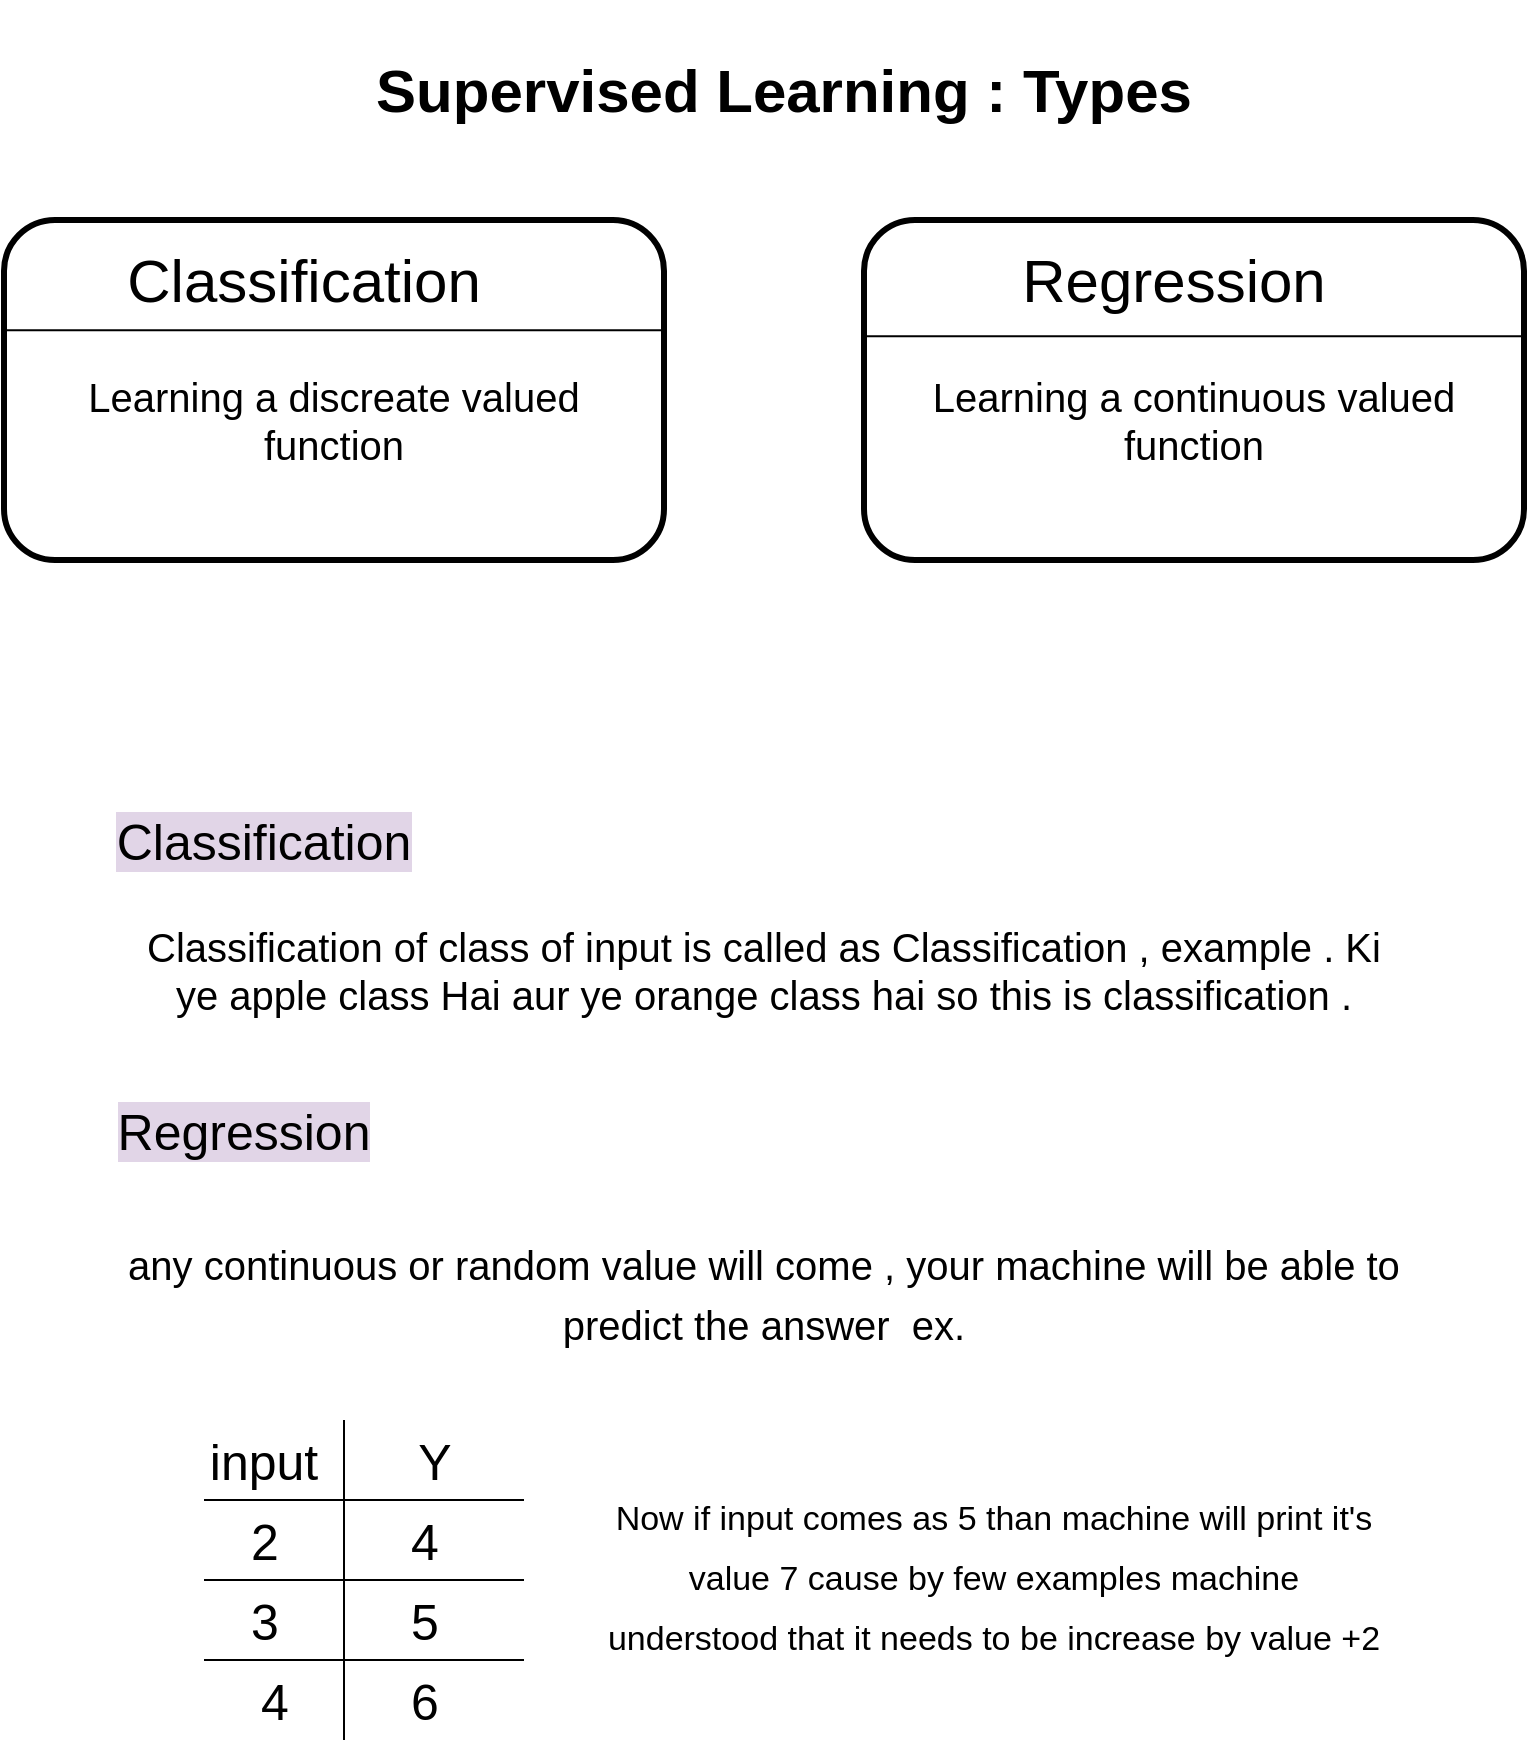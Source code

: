 <mxfile version="14.7.7" type="github">
  <diagram id="Q9a4F_FlgEPpW-a-7laR" name="Page-1">
    <mxGraphModel dx="1865" dy="548" grid="1" gridSize="10" guides="1" tooltips="1" connect="1" arrows="1" fold="1" page="1" pageScale="1" pageWidth="827" pageHeight="1169" math="0" shadow="0">
      <root>
        <mxCell id="0" />
        <mxCell id="1" parent="0" />
        <mxCell id="J4N8zeV7B4DwcmObq3Ti-6" value="Supervised Learning : Types" style="text;html=1;strokeColor=none;fillColor=none;align=center;verticalAlign=middle;whiteSpace=wrap;rounded=0;fontStyle=1;fontSize=30;" vertex="1" parent="1">
          <mxGeometry x="110" y="10" width="460" height="90" as="geometry" />
        </mxCell>
        <mxCell id="J4N8zeV7B4DwcmObq3Ti-7" value="" style="rounded=1;whiteSpace=wrap;html=1;fontSize=30;strokeWidth=3;labelBackgroundColor=#E1D5E7;" vertex="1" parent="1">
          <mxGeometry x="-50" y="120" width="330" height="170" as="geometry" />
        </mxCell>
        <mxCell id="J4N8zeV7B4DwcmObq3Ti-8" value="" style="rounded=1;whiteSpace=wrap;html=1;fontSize=30;strokeWidth=3;" vertex="1" parent="1">
          <mxGeometry x="380" y="120" width="330" height="170" as="geometry" />
        </mxCell>
        <mxCell id="J4N8zeV7B4DwcmObq3Ti-9" value="Regression" style="text;html=1;strokeColor=none;fillColor=none;align=center;verticalAlign=middle;whiteSpace=wrap;rounded=0;fontSize=30;" vertex="1" parent="1">
          <mxGeometry x="515" y="140" width="40" height="20" as="geometry" />
        </mxCell>
        <mxCell id="J4N8zeV7B4DwcmObq3Ti-10" value="Classification" style="text;html=1;strokeColor=none;fillColor=none;align=center;verticalAlign=middle;whiteSpace=wrap;rounded=0;fontSize=30;" vertex="1" parent="1">
          <mxGeometry x="80" y="140" width="40" height="20" as="geometry" />
        </mxCell>
        <mxCell id="J4N8zeV7B4DwcmObq3Ti-12" value="" style="endArrow=none;html=1;fontSize=30;exitX=-0.002;exitY=0.342;exitDx=0;exitDy=0;exitPerimeter=0;entryX=1.003;entryY=0.342;entryDx=0;entryDy=0;entryPerimeter=0;" edge="1" parent="1" source="J4N8zeV7B4DwcmObq3Ti-8" target="J4N8zeV7B4DwcmObq3Ti-8">
          <mxGeometry width="50" height="50" relative="1" as="geometry">
            <mxPoint x="390" y="260" as="sourcePoint" />
            <mxPoint x="700" y="178" as="targetPoint" />
          </mxGeometry>
        </mxCell>
        <mxCell id="J4N8zeV7B4DwcmObq3Ti-16" value="" style="endArrow=none;html=1;fontSize=30;entryX=-0.004;entryY=0.324;entryDx=0;entryDy=0;entryPerimeter=0;exitX=0.999;exitY=0.324;exitDx=0;exitDy=0;exitPerimeter=0;" edge="1" parent="1" source="J4N8zeV7B4DwcmObq3Ti-7" target="J4N8zeV7B4DwcmObq3Ti-7">
          <mxGeometry width="50" height="50" relative="1" as="geometry">
            <mxPoint x="390" y="260" as="sourcePoint" />
            <mxPoint x="440" y="210" as="targetPoint" />
            <Array as="points" />
          </mxGeometry>
        </mxCell>
        <mxCell id="J4N8zeV7B4DwcmObq3Ti-17" value="Learning a discreate valued function" style="text;html=1;strokeColor=none;fillColor=none;align=center;verticalAlign=middle;whiteSpace=wrap;rounded=0;fontSize=20;" vertex="1" parent="1">
          <mxGeometry x="-35" y="210" width="300" height="20" as="geometry" />
        </mxCell>
        <mxCell id="J4N8zeV7B4DwcmObq3Ti-19" value="Learning a continuous valued function" style="text;html=1;strokeColor=none;fillColor=none;align=center;verticalAlign=middle;whiteSpace=wrap;rounded=0;fontSize=20;" vertex="1" parent="1">
          <mxGeometry x="395" y="210" width="300" height="20" as="geometry" />
        </mxCell>
        <mxCell id="J4N8zeV7B4DwcmObq3Ti-23" value="Classification of class of input is called as Classification , example . Ki ye apple class Hai aur ye orange class hai so this is classification ." style="text;html=1;strokeColor=none;fillColor=none;align=center;verticalAlign=middle;whiteSpace=wrap;rounded=0;labelBackgroundColor=#FFFFFF;fontSize=20;" vertex="1" parent="1">
          <mxGeometry x="10" y="430" width="640" height="130" as="geometry" />
        </mxCell>
        <mxCell id="J4N8zeV7B4DwcmObq3Ti-24" value="Classification" style="text;html=1;strokeColor=none;fillColor=none;align=center;verticalAlign=middle;whiteSpace=wrap;rounded=0;labelBackgroundColor=#E1D5E7;fontSize=25;" vertex="1" parent="1">
          <mxGeometry x="60" y="420" width="40" height="20" as="geometry" />
        </mxCell>
        <mxCell id="J4N8zeV7B4DwcmObq3Ti-25" value="Regression" style="text;html=1;strokeColor=none;fillColor=none;align=center;verticalAlign=middle;whiteSpace=wrap;rounded=0;labelBackgroundColor=#E1D5E7;fontSize=25;" vertex="1" parent="1">
          <mxGeometry x="50" y="565" width="40" height="20" as="geometry" />
        </mxCell>
        <mxCell id="J4N8zeV7B4DwcmObq3Ti-26" value="&lt;font style=&quot;font-size: 20px&quot;&gt;any continuous or random value will come , your machine will be able to predict the answer&amp;nbsp; ex.&lt;/font&gt;" style="text;html=1;strokeColor=none;fillColor=none;align=center;verticalAlign=middle;whiteSpace=wrap;rounded=0;labelBackgroundColor=#FFFFFF;fontSize=25;" vertex="1" parent="1">
          <mxGeometry x="10" y="620" width="640" height="70" as="geometry" />
        </mxCell>
        <mxCell id="J4N8zeV7B4DwcmObq3Ti-27" value="" style="endArrow=none;html=1;fontSize=25;" edge="1" parent="1">
          <mxGeometry width="50" height="50" relative="1" as="geometry">
            <mxPoint x="120" y="880" as="sourcePoint" />
            <mxPoint x="120" y="720" as="targetPoint" />
          </mxGeometry>
        </mxCell>
        <mxCell id="J4N8zeV7B4DwcmObq3Ti-28" value="" style="endArrow=none;html=1;fontSize=25;" edge="1" parent="1">
          <mxGeometry width="50" height="50" relative="1" as="geometry">
            <mxPoint x="50" y="760" as="sourcePoint" />
            <mxPoint x="210" y="760" as="targetPoint" />
          </mxGeometry>
        </mxCell>
        <mxCell id="J4N8zeV7B4DwcmObq3Ti-29" value="" style="endArrow=none;html=1;fontSize=25;" edge="1" parent="1">
          <mxGeometry width="50" height="50" relative="1" as="geometry">
            <mxPoint x="50" y="800" as="sourcePoint" />
            <mxPoint x="210" y="800" as="targetPoint" />
          </mxGeometry>
        </mxCell>
        <mxCell id="J4N8zeV7B4DwcmObq3Ti-30" value="" style="endArrow=none;html=1;fontSize=25;" edge="1" parent="1">
          <mxGeometry width="50" height="50" relative="1" as="geometry">
            <mxPoint x="50" y="840" as="sourcePoint" />
            <mxPoint x="210" y="840" as="targetPoint" />
          </mxGeometry>
        </mxCell>
        <mxCell id="J4N8zeV7B4DwcmObq3Ti-31" value="input" style="text;html=1;strokeColor=none;fillColor=none;align=center;verticalAlign=middle;whiteSpace=wrap;rounded=0;labelBackgroundColor=#FFFFFF;fontSize=25;" vertex="1" parent="1">
          <mxGeometry x="60" y="730" width="40" height="20" as="geometry" />
        </mxCell>
        <mxCell id="J4N8zeV7B4DwcmObq3Ti-32" value="Y" style="text;html=1;align=center;verticalAlign=middle;resizable=0;points=[];autosize=1;strokeColor=none;fontSize=25;" vertex="1" parent="1">
          <mxGeometry x="150" y="720" width="30" height="40" as="geometry" />
        </mxCell>
        <mxCell id="J4N8zeV7B4DwcmObq3Ti-33" value="2" style="text;html=1;align=center;verticalAlign=middle;resizable=0;points=[];autosize=1;strokeColor=none;fontSize=25;" vertex="1" parent="1">
          <mxGeometry x="65" y="760" width="30" height="40" as="geometry" />
        </mxCell>
        <mxCell id="J4N8zeV7B4DwcmObq3Ti-34" value="3" style="text;html=1;align=center;verticalAlign=middle;resizable=0;points=[];autosize=1;strokeColor=none;fontSize=25;" vertex="1" parent="1">
          <mxGeometry x="65" y="800" width="30" height="40" as="geometry" />
        </mxCell>
        <mxCell id="J4N8zeV7B4DwcmObq3Ti-35" value="4" style="text;html=1;align=center;verticalAlign=middle;resizable=0;points=[];autosize=1;strokeColor=none;fontSize=25;" vertex="1" parent="1">
          <mxGeometry x="70" y="840" width="30" height="40" as="geometry" />
        </mxCell>
        <mxCell id="J4N8zeV7B4DwcmObq3Ti-36" value="4" style="text;html=1;align=center;verticalAlign=middle;resizable=0;points=[];autosize=1;strokeColor=none;fontSize=25;" vertex="1" parent="1">
          <mxGeometry x="145" y="760" width="30" height="40" as="geometry" />
        </mxCell>
        <mxCell id="J4N8zeV7B4DwcmObq3Ti-37" value="5" style="text;html=1;align=center;verticalAlign=middle;resizable=0;points=[];autosize=1;strokeColor=none;fontSize=25;" vertex="1" parent="1">
          <mxGeometry x="145" y="800" width="30" height="40" as="geometry" />
        </mxCell>
        <mxCell id="J4N8zeV7B4DwcmObq3Ti-38" value="6" style="text;html=1;align=center;verticalAlign=middle;resizable=0;points=[];autosize=1;strokeColor=none;fontSize=25;" vertex="1" parent="1">
          <mxGeometry x="145" y="840" width="30" height="40" as="geometry" />
        </mxCell>
        <mxCell id="J4N8zeV7B4DwcmObq3Ti-42" value="&lt;font style=&quot;font-size: 17px&quot;&gt;Now if input comes as 5 than machine will print it&#39;s value 7 cause by few examples machine understood that it needs to be increase by value +2&lt;/font&gt;" style="text;html=1;strokeColor=none;fillColor=none;align=center;verticalAlign=middle;whiteSpace=wrap;rounded=0;labelBackgroundColor=#FFFFFF;fontSize=25;" vertex="1" parent="1">
          <mxGeometry x="250" y="730" width="390" height="130" as="geometry" />
        </mxCell>
      </root>
    </mxGraphModel>
  </diagram>
</mxfile>
